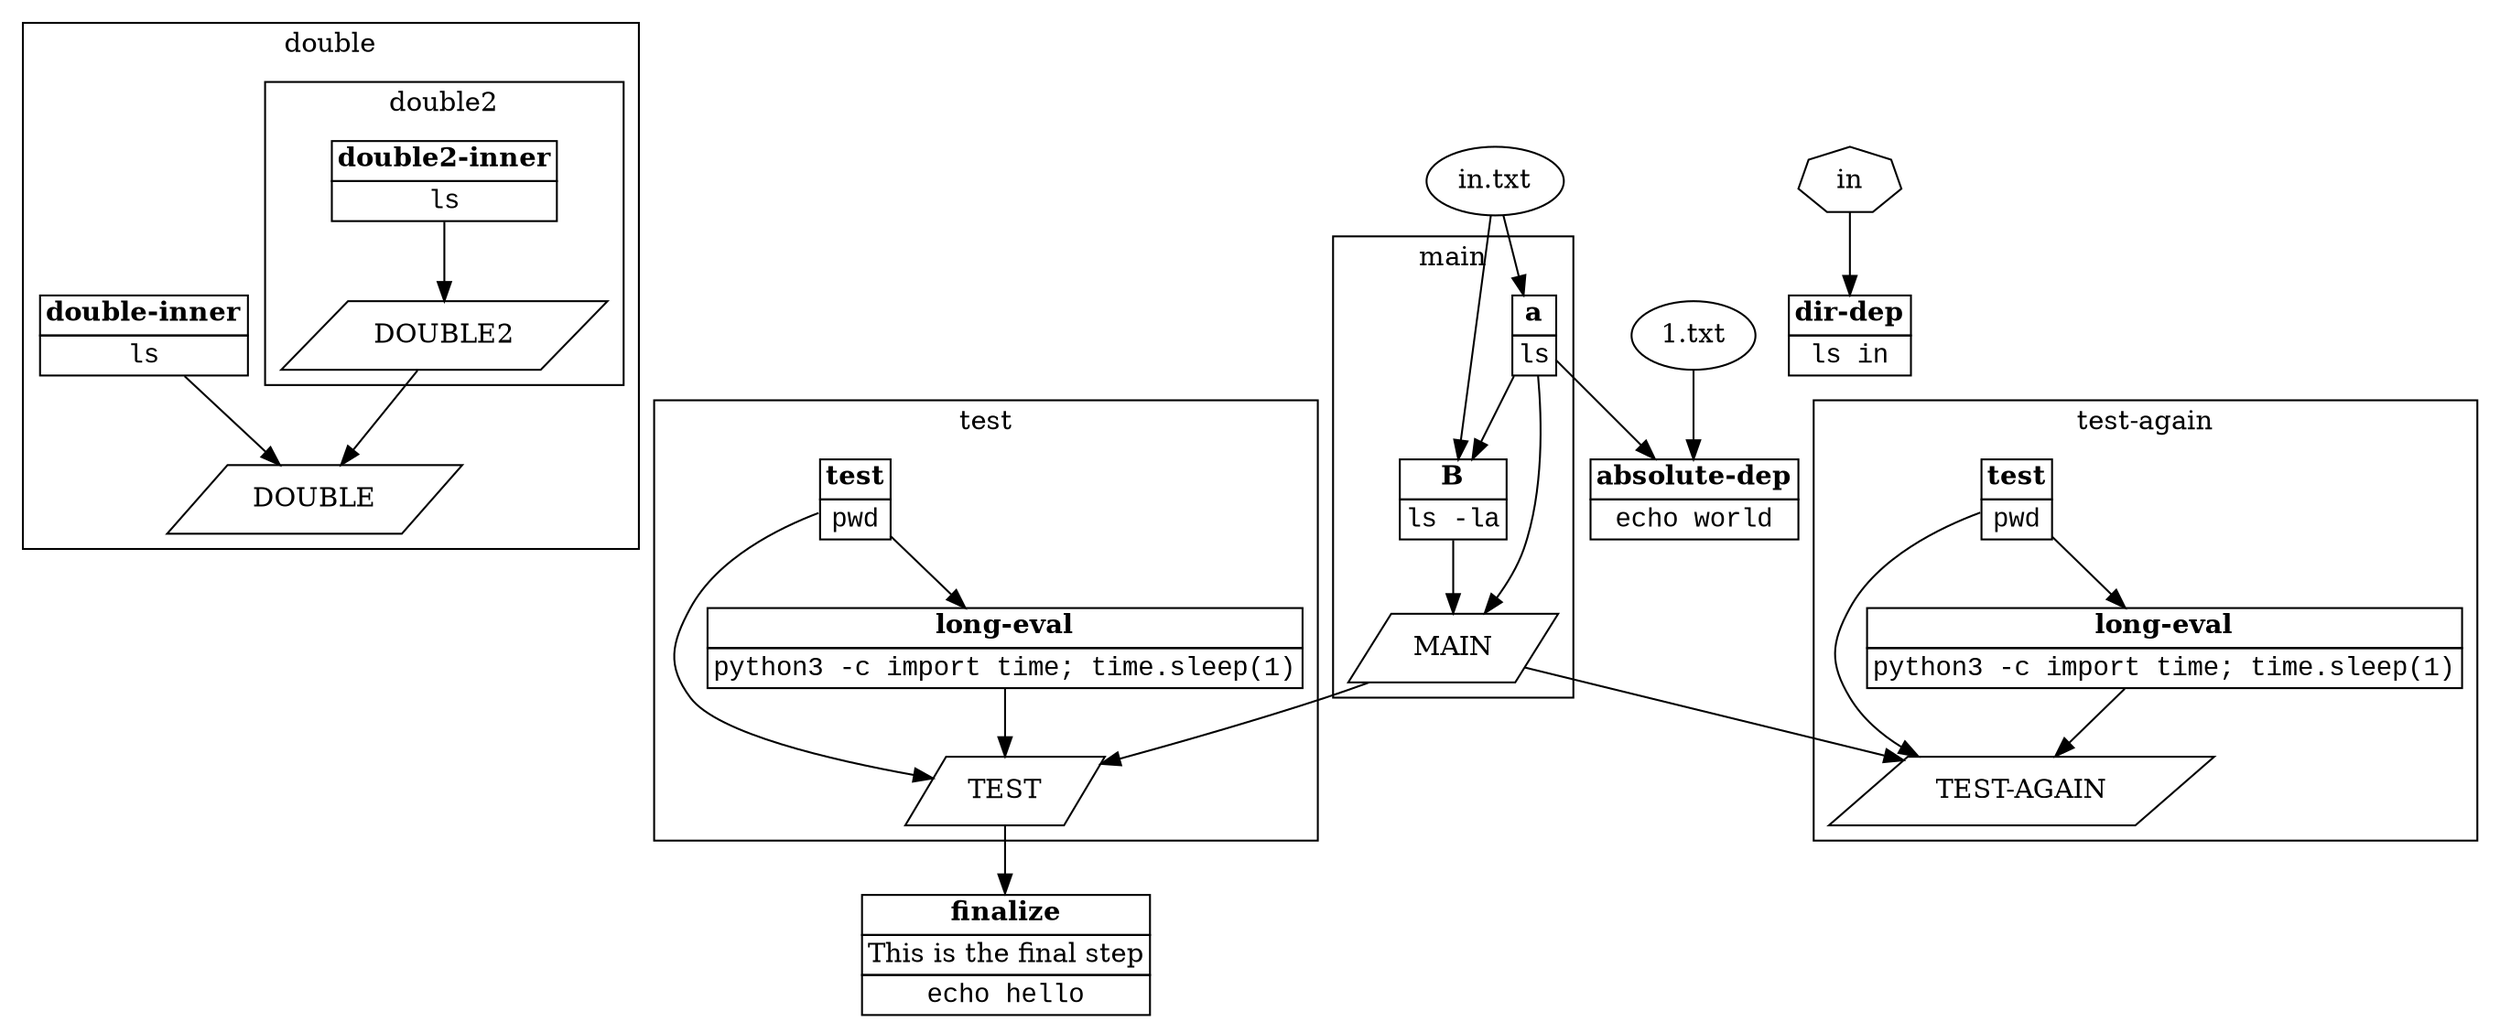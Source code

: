 digraph  {
	subgraph cluster_s0 {
		ID = "cluster_s0";
		subgraph cluster_s0 {
			ID = "cluster_s0";
			label="double2";
			n2[label="DOUBLE2",shape="parallelogram"];
			n3[label=<<table border="0" cellborder="1" cellspacing="0"><tr><td><b>double2-inner</b></td></tr><tr><td><font face="Courier New, Courier, monospace">ls</font></td></tr></table>>,shape="plain"];
			
		}label="double";
		n1[label="DOUBLE",shape="parallelogram"];
		n4[label=<<table border="0" cellborder="1" cellspacing="0"><tr><td><b>double-inner</b></td></tr><tr><td><font face="Courier New, Courier, monospace">ls</font></td></tr></table>>,shape="plain"];
		
	}subgraph cluster_s2 {
		ID = "cluster_s2";
		label="main";
		n11[label=<<table border="0" cellborder="1" cellspacing="0"><tr><td><b>B</b></td></tr><tr><td><font face="Courier New, Courier, monospace">ls -la</font></td></tr></table>>,shape="plain"];
		n10[label="MAIN",shape="parallelogram"];
		n12[label=<<table border="0" cellborder="1" cellspacing="0"><tr><td><b>a</b></td></tr><tr><td><font face="Courier New, Courier, monospace">ls</font></td></tr></table>>,shape="plain"];
		
	}subgraph cluster_s1 {
		ID = "cluster_s1";
		label="test";
		n6[label="TEST",shape="parallelogram"];
		n8[label=<<table border="0" cellborder="1" cellspacing="0"><tr><td><b>long-eval</b></td></tr><tr><td><font face="Courier New, Courier, monospace">python3 -c import time; time.sleep(1)</font></td></tr></table>>,shape="plain"];
		n7[label=<<table border="0" cellborder="1" cellspacing="0"><tr><td><b>test</b></td></tr><tr><td><font face="Courier New, Courier, monospace">pwd</font></td></tr></table>>,shape="plain"];
		
	}subgraph cluster_s3 {
		ID = "cluster_s3";
		label="test-again";
		n14[label="TEST-AGAIN",shape="parallelogram"];
		n16[label=<<table border="0" cellborder="1" cellspacing="0"><tr><td><b>long-eval</b></td></tr><tr><td><font face="Courier New, Courier, monospace">python3 -c import time; time.sleep(1)</font></td></tr></table>>,shape="plain"];
		n15[label=<<table border="0" cellborder="1" cellspacing="0"><tr><td><b>test</b></td></tr><tr><td><font face="Courier New, Courier, monospace">pwd</font></td></tr></table>>,shape="plain"];
		
	}
	n17[label="1.txt",shape="oval"];
	n5[label=<<table border="0" cellborder="1" cellspacing="0"><tr><td><b>absolute-dep</b></td></tr><tr><td><font face="Courier New, Courier, monospace">echo world</font></td></tr></table>>,shape="plain"];
	n9[label=<<table border="0" cellborder="1" cellspacing="0"><tr><td><b>dir-dep</b></td></tr><tr><td><font face="Courier New, Courier, monospace">ls in</font></td></tr></table>>,shape="plain"];
	n13[label=<<table border="0" cellborder="1" cellspacing="0"><tr><td><b>finalize</b></td></tr><tr><td>This is the final step</td></tr><tr><td><font face="Courier New, Courier, monospace">echo hello</font></td></tr></table>>,shape="plain"];
	n18[label="in",shape="septagon"];
	n19[label="in.txt",shape="oval"];
	n17->n5;
	n11->n10;
	n2->n1;
	n10->n6;
	n10->n14;
	n6->n13;
	n12->n11;
	n12->n10;
	n12->n5;
	n4->n1;
	n3->n2;
	n18->n9;
	n19->n11;
	n19->n12;
	n8->n6;
	n16->n14;
	n7->n6;
	n7->n8;
	n15->n16;
	n15->n14;
	
}
